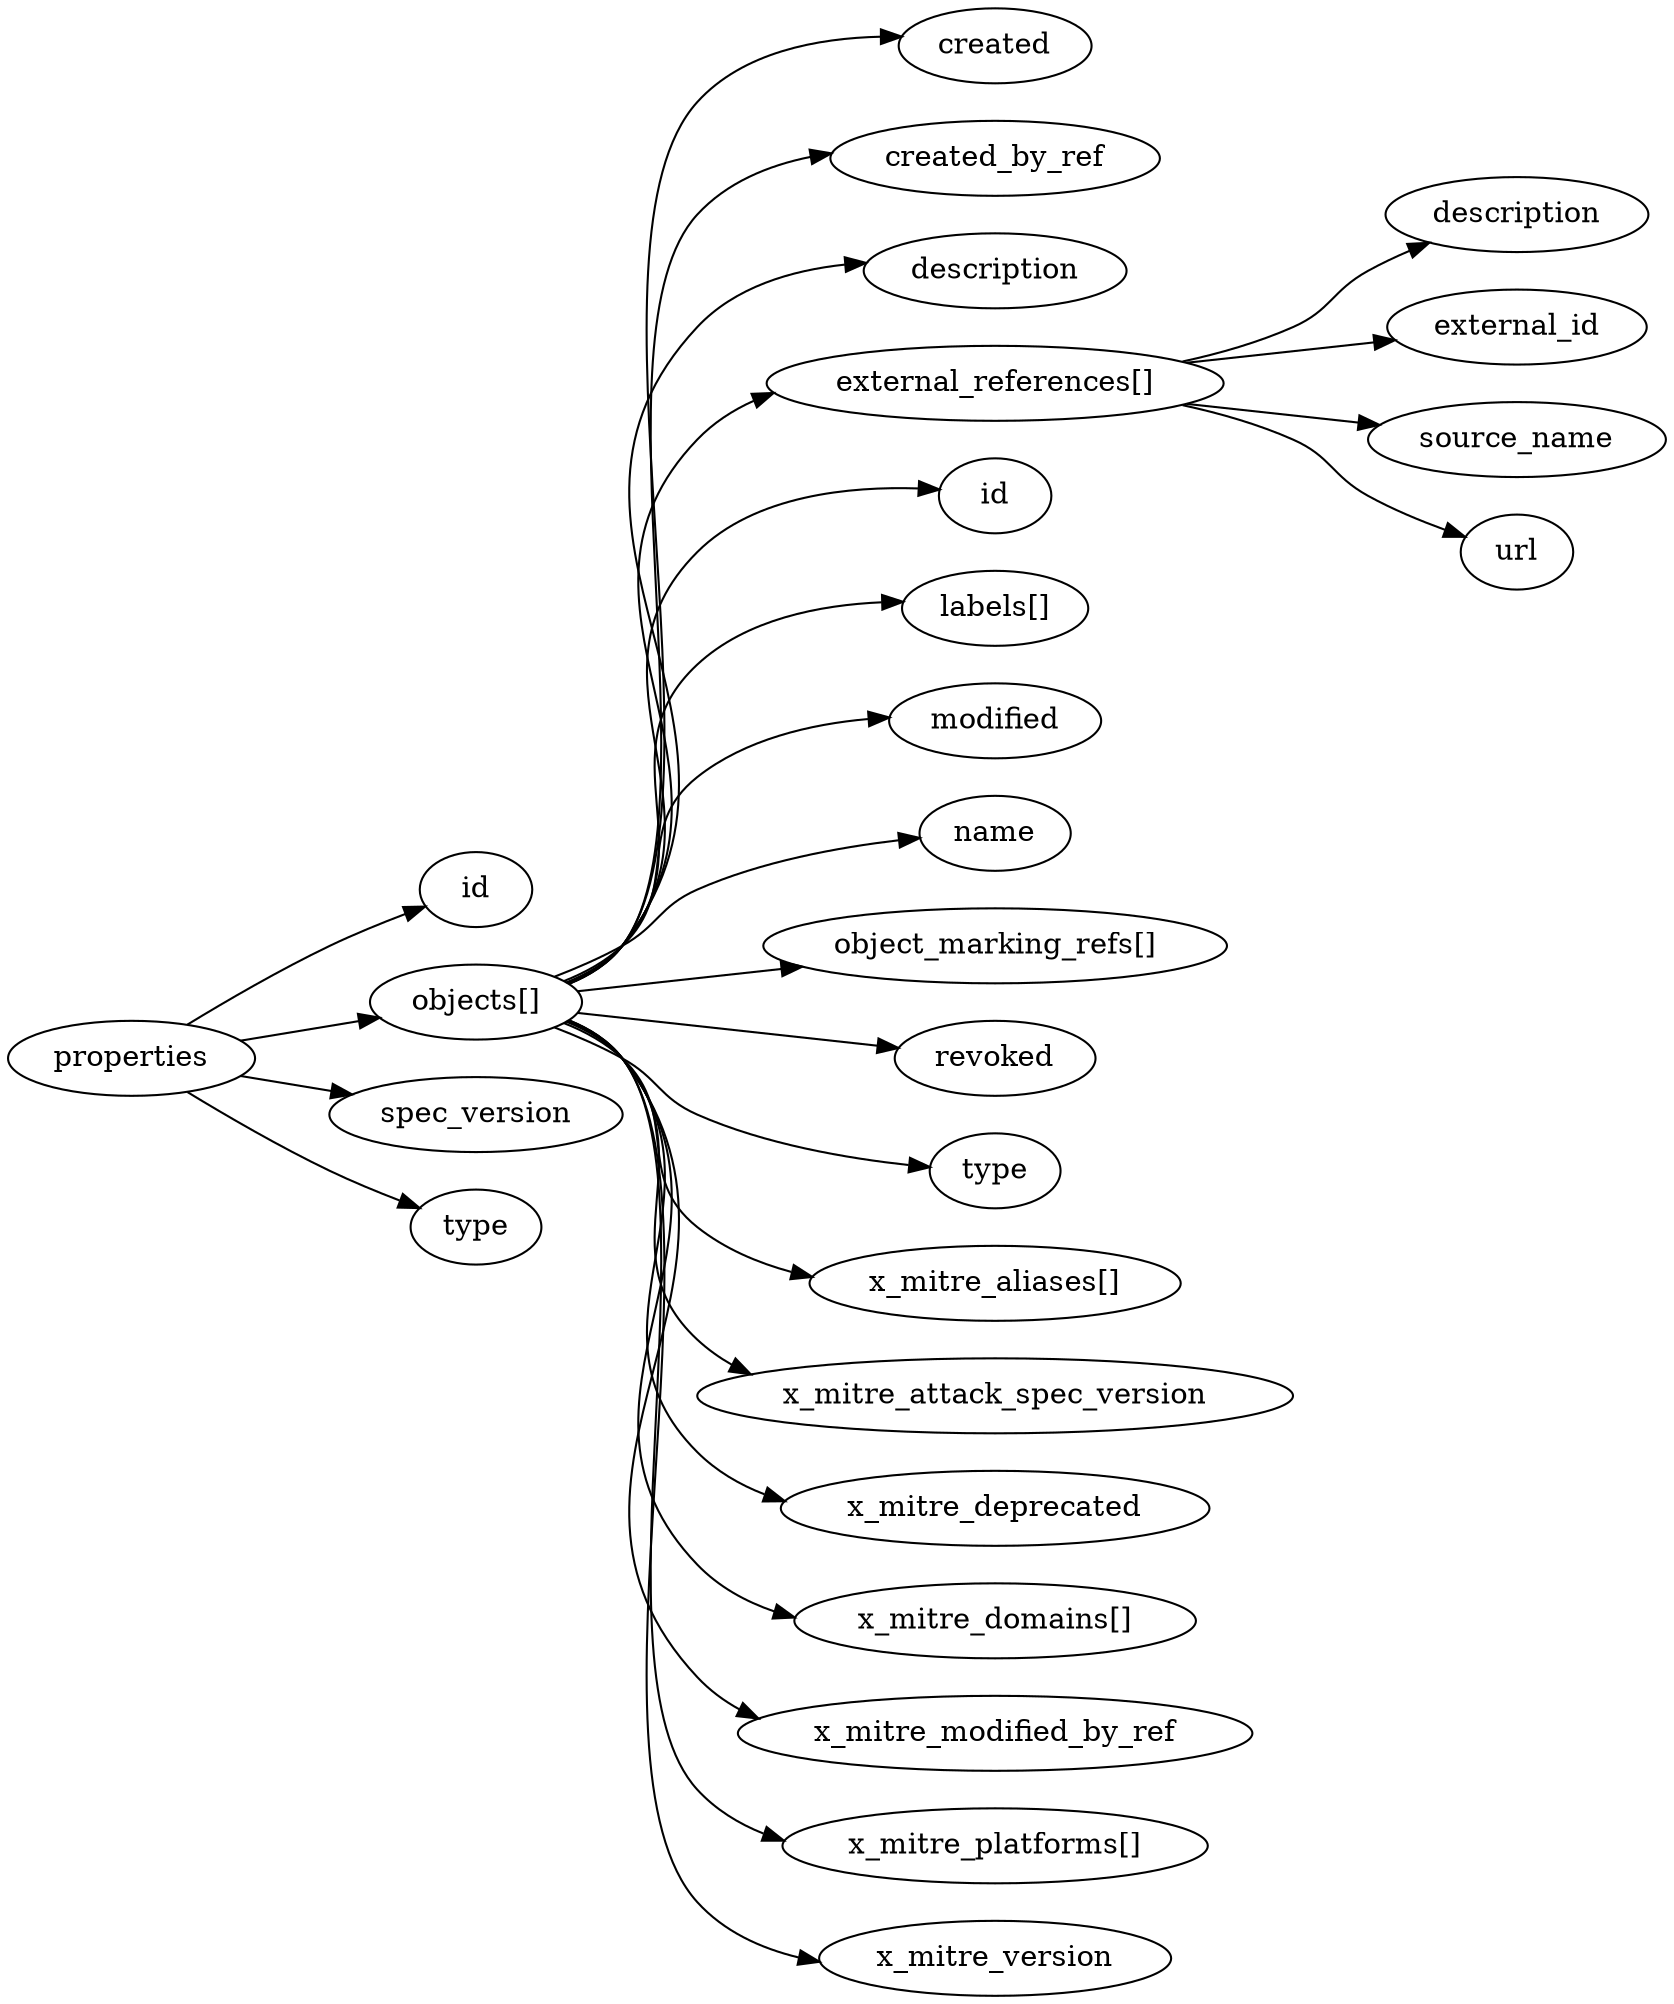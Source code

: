 digraph {
    graph [rankdir=LR]
    "id" [label="id"]
    "objects" [label="objects[]"]
    "objects.created" [label="created"]
    "objects.created_by_ref" [label="created_by_ref"]
    "objects.description" [label="description"]
    "objects.external_references" [label="external_references[]"]
    "objects.external_references.description" [label="description"]
    "objects.external_references.external_id" [label="external_id"]
    "objects.external_references.source_name" [label="source_name"]
    "objects.external_references.url" [label="url"]
    "objects.id" [label="id"]
    "objects.labels" [label="labels[]"]
    "objects.modified" [label="modified"]
    "objects.name" [label="name"]
    "objects.object_marking_refs" [label="object_marking_refs[]"]
    "objects.revoked" [label="revoked"]
    "objects.type" [label="type"]
    "objects.x_mitre_aliases" [label="x_mitre_aliases[]"]
    "objects.x_mitre_attack_spec_version" [label="x_mitre_attack_spec_version"]
    "objects.x_mitre_deprecated" [label="x_mitre_deprecated"]
    "objects.x_mitre_domains" [label="x_mitre_domains[]"]
    "objects.x_mitre_modified_by_ref" [label="x_mitre_modified_by_ref"]
    "objects.x_mitre_platforms" [label="x_mitre_platforms[]"]
    "objects.x_mitre_version" [label="x_mitre_version"]
    "spec_version" [label="spec_version"]
    "type" [label="type"]
    "properties" -> "type"
    "properties" -> "id"
    "properties" -> "spec_version"
    "properties" -> "objects"
    "objects" -> "objects.modified"
    "objects" -> "objects.name"
    "objects" -> "objects.description"
    "objects" -> "objects.x_mitre_platforms"
    "objects" -> "objects.x_mitre_deprecated"
    "objects" -> "objects.x_mitre_domains"
    "objects" -> "objects.x_mitre_version"
    "objects" -> "objects.x_mitre_aliases"
    "objects" -> "objects.type"
    "objects" -> "objects.id"
    "objects" -> "objects.created"
    "objects" -> "objects.created_by_ref"
    "objects" -> "objects.revoked"
    "objects" -> "objects.external_references"
    "objects" -> "objects.object_marking_refs"
    "objects" -> "objects.labels"
    "objects" -> "objects.x_mitre_attack_spec_version"
    "objects" -> "objects.x_mitre_modified_by_ref"
    "objects.external_references" -> "objects.external_references.source_name"
    "objects.external_references" -> "objects.external_references.url"
    "objects.external_references" -> "objects.external_references.external_id"
    "objects.external_references" -> "objects.external_references.description"
}